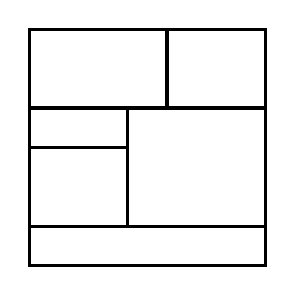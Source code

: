 \begin{tikzpicture}[very thick, scale=.5]
    \draw (0,4) rectangle (7/2,6);
    \draw (7/2,4) rectangle (6,6);
    \draw (0,3) rectangle (5/2,4);
    \draw (0,1) rectangle (5/2,3);
    \draw (5/2,1) rectangle (6,4);
    \draw (0,0) rectangle (6,1);
\end{tikzpicture}

